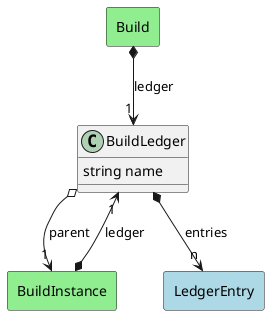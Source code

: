 @startuml

class "BuildLedger" as Model {
 string name

 
}

rectangle "LedgerEntry" as LedgerEntry #lightblue {
}

Model *--> "n" LedgerEntry : entries


rectangle "BuildInstance" as BuildInstance #lightblue {
}

Model o--> "1" BuildInstance : parent




    rectangle "Build" as Build #lightgreen {
    }
    
        Build   *--> "1" Model : "ledger"
    
    rectangle "BuildInstance" as BuildInstance #lightgreen {
    }
    
        BuildInstance   *--> "1" Model : "ledger"
    

@enduml
